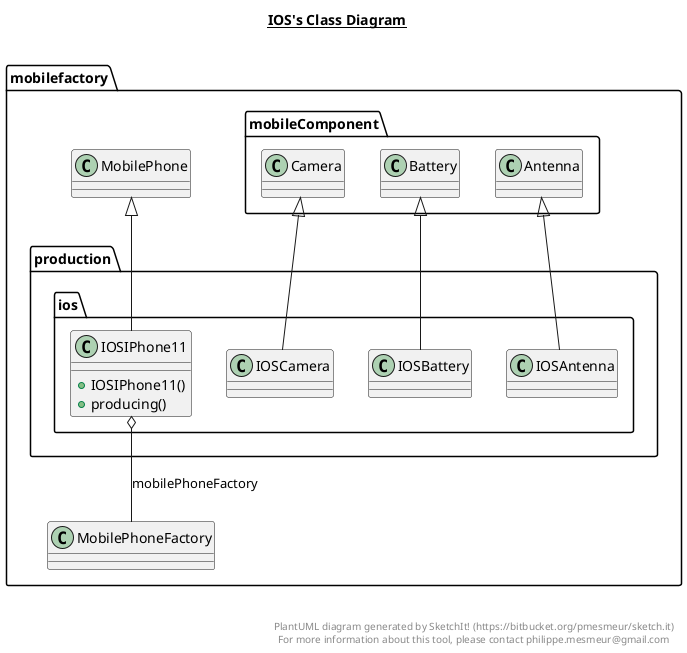 @startuml

title __IOS's Class Diagram__\n

  namespace mobilefactory {
    namespace production.ios {
      class mobilefactory.production.ios.IOSAntenna {
      }
    }
  }
  

  namespace mobilefactory {
    namespace production.ios {
      class mobilefactory.production.ios.IOSBattery {
      }
    }
  }
  

  namespace mobilefactory {
    namespace production.ios {
      class mobilefactory.production.ios.IOSCamera {
      }
    }
  }
  

  namespace mobilefactory {
    namespace production.ios {
      class mobilefactory.production.ios.IOSIPhone11 {
          + IOSIPhone11()
          + producing()
      }
    }
  }
  

  mobilefactory.production.ios.IOSAntenna -up-|> mobilefactory.mobileComponent.Antenna
  mobilefactory.production.ios.IOSBattery -up-|> mobilefactory.mobileComponent.Battery
  mobilefactory.production.ios.IOSCamera -up-|> mobilefactory.mobileComponent.Camera
  mobilefactory.production.ios.IOSIPhone11 -up-|> mobilefactory.MobilePhone
  mobilefactory.production.ios.IOSIPhone11 o-- mobilefactory.MobilePhoneFactory : mobilePhoneFactory


right footer


PlantUML diagram generated by SketchIt! (https://bitbucket.org/pmesmeur/sketch.it)
For more information about this tool, please contact philippe.mesmeur@gmail.com
endfooter

@enduml
